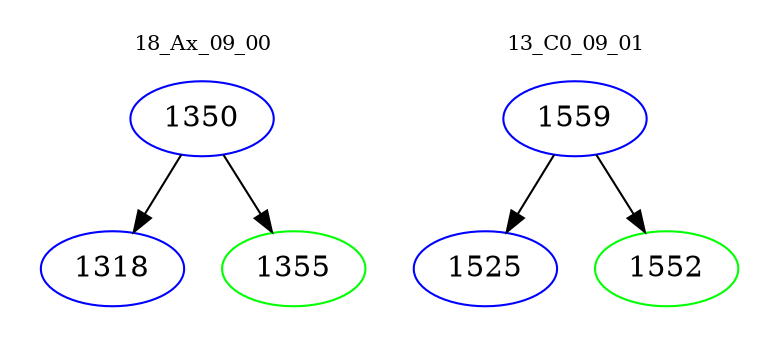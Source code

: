 digraph{
subgraph cluster_0 {
color = white
label = "18_Ax_09_00";
fontsize=10;
T0_1350 [label="1350", color="blue"]
T0_1350 -> T0_1318 [color="black"]
T0_1318 [label="1318", color="blue"]
T0_1350 -> T0_1355 [color="black"]
T0_1355 [label="1355", color="green"]
}
subgraph cluster_1 {
color = white
label = "13_C0_09_01";
fontsize=10;
T1_1559 [label="1559", color="blue"]
T1_1559 -> T1_1525 [color="black"]
T1_1525 [label="1525", color="blue"]
T1_1559 -> T1_1552 [color="black"]
T1_1552 [label="1552", color="green"]
}
}
